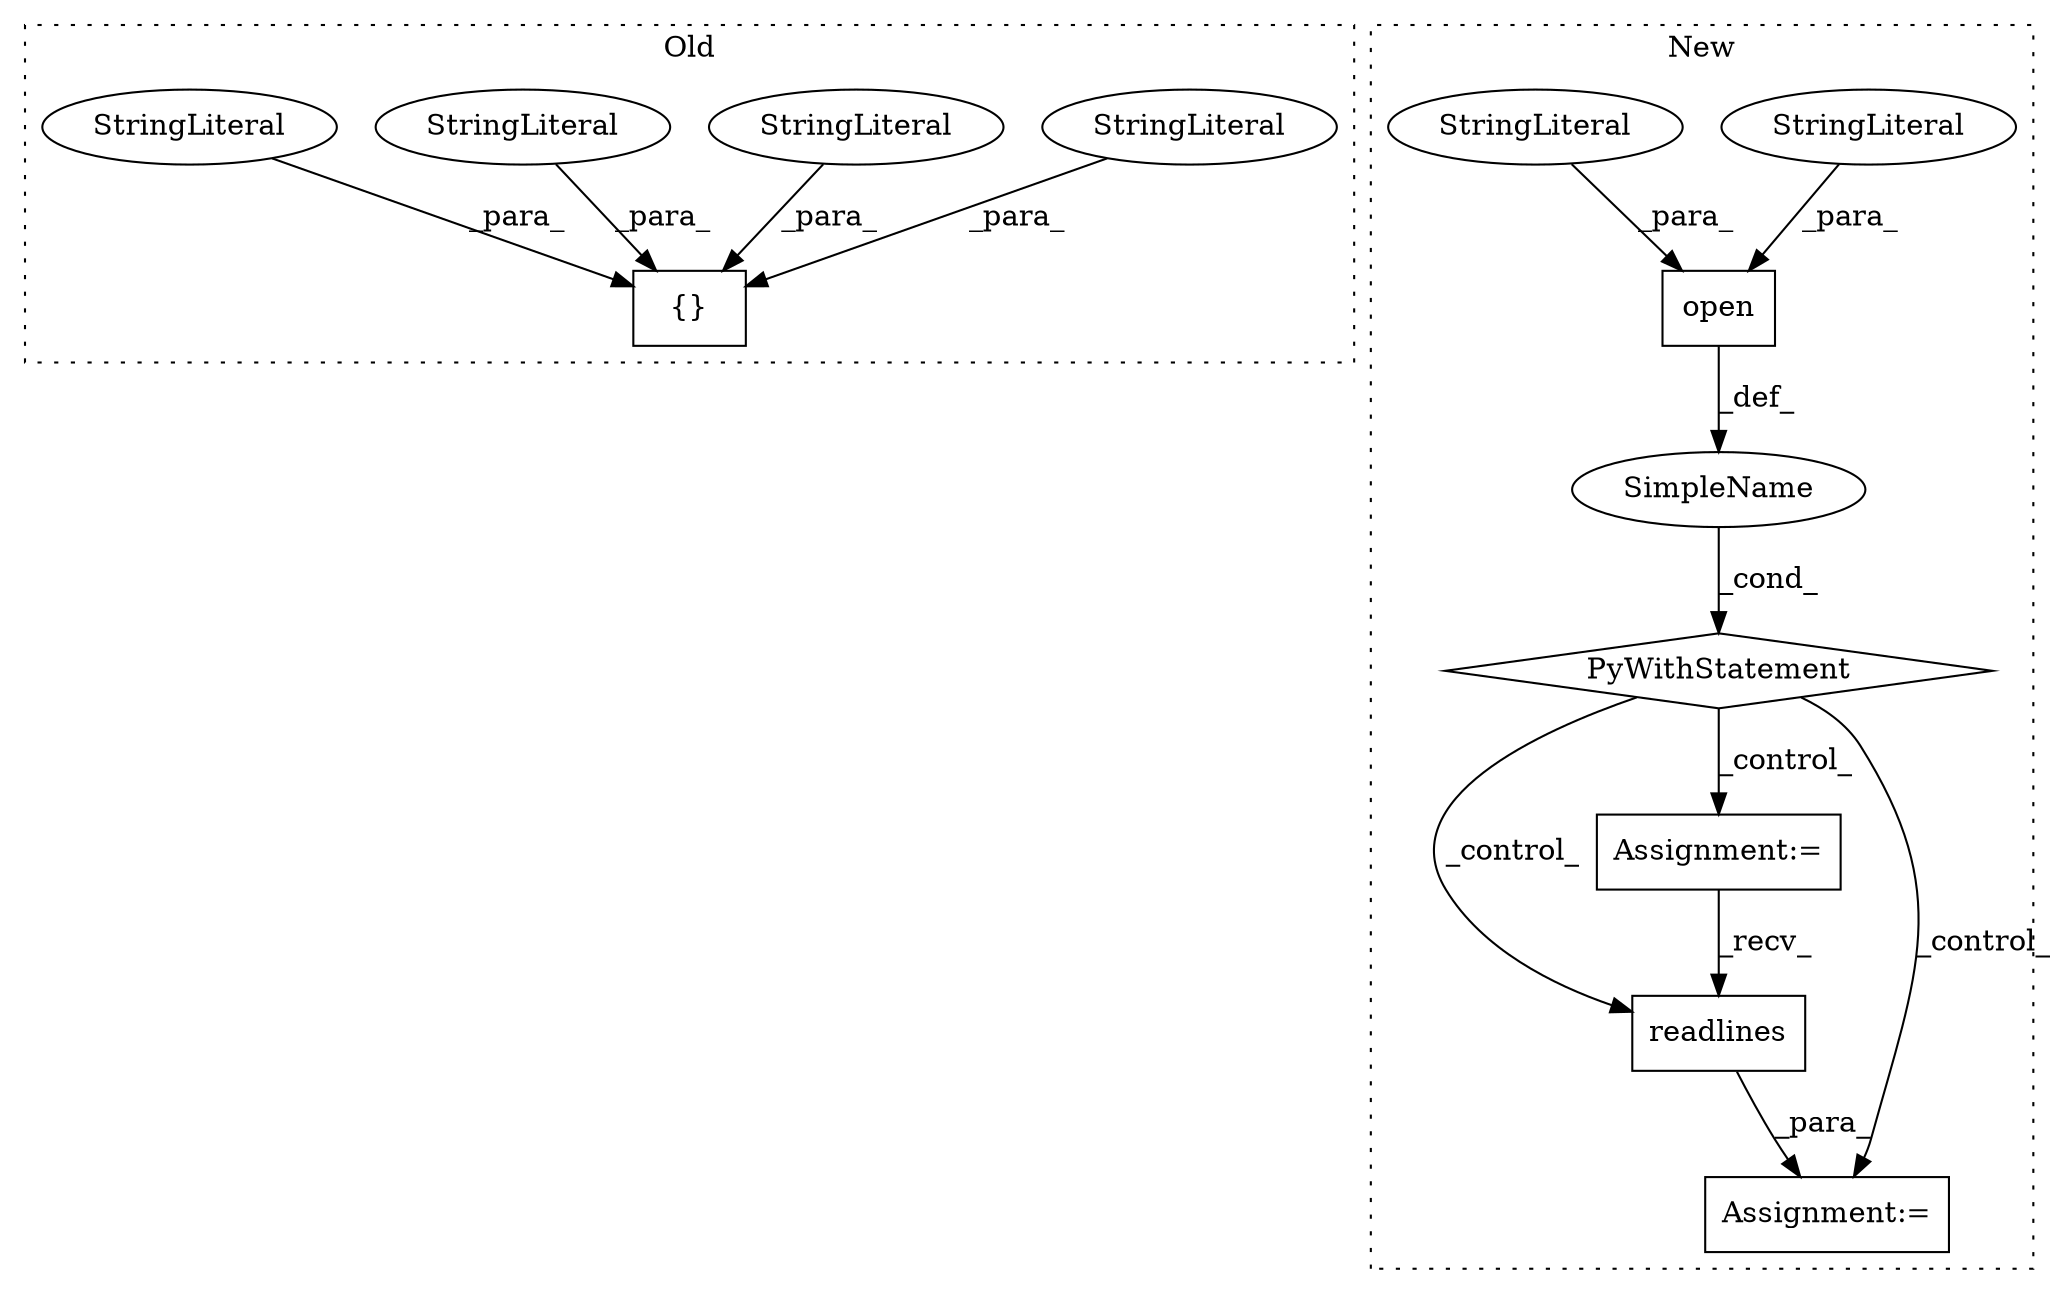 digraph G {
subgraph cluster0 {
1 [label="StringLiteral" a="45" s="468" l="7" shape="ellipse"];
3 [label="{}" a="4" s="467,622" l="1,1" shape="box"];
7 [label="StringLiteral" a="45" s="591" l="7" shape="ellipse"];
8 [label="StringLiteral" a="45" s="599" l="23" shape="ellipse"];
13 [label="StringLiteral" a="45" s="558" l="19" shape="ellipse"];
label = "Old";
style="dotted";
}
subgraph cluster1 {
2 [label="readlines" a="32" s="348" l="11" shape="box"];
4 [label="SimpleName" a="42" s="" l="" shape="ellipse"];
5 [label="PyWithStatement" a="104" s="267,305" l="10,2" shape="diamond"];
6 [label="Assignment:=" a="7" s="322" l="2" shape="box"];
9 [label="Assignment:=" a="7" s="344" l="1" shape="box"];
10 [label="open" a="32" s="277,304" l="5,1" shape="box"];
11 [label="StringLiteral" a="45" s="301" l="3" shape="ellipse"];
12 [label="StringLiteral" a="45" s="282" l="18" shape="ellipse"];
label = "New";
style="dotted";
}
1 -> 3 [label="_para_"];
2 -> 9 [label="_para_"];
4 -> 5 [label="_cond_"];
5 -> 9 [label="_control_"];
5 -> 6 [label="_control_"];
5 -> 2 [label="_control_"];
6 -> 2 [label="_recv_"];
7 -> 3 [label="_para_"];
8 -> 3 [label="_para_"];
10 -> 4 [label="_def_"];
11 -> 10 [label="_para_"];
12 -> 10 [label="_para_"];
13 -> 3 [label="_para_"];
}